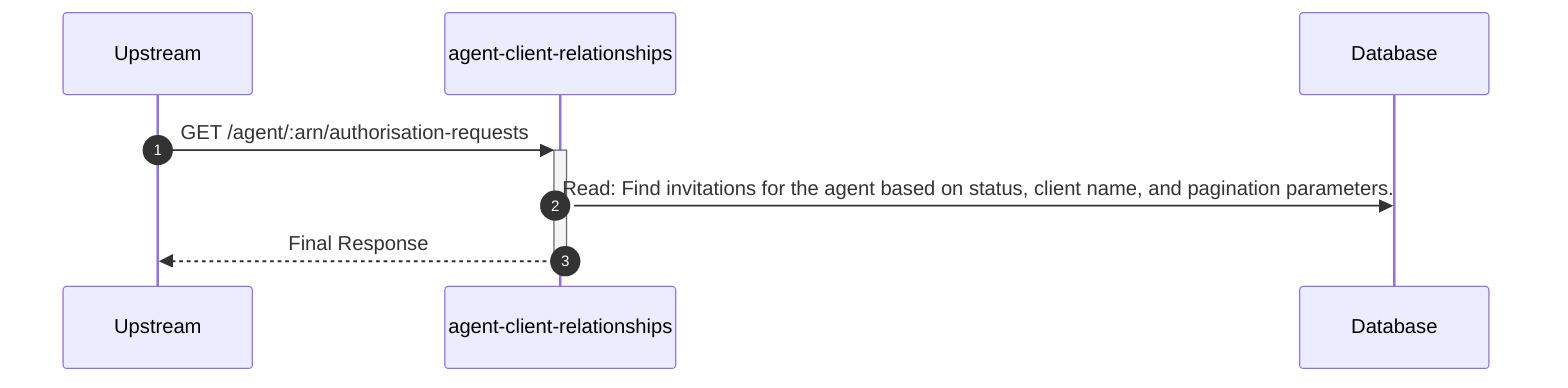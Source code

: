 sequenceDiagram
    autonumber
    participant Upstream
    participant agent-client-relationships
    participant Database

    Upstream->>+agent-client-relationships: GET /agent/:arn/authorisation-requests
    agent-client-relationships->>Database: Read: Find invitations for the agent based on status, client name, and pagination parameters.
    agent-client-relationships-->>-Upstream: Final Response